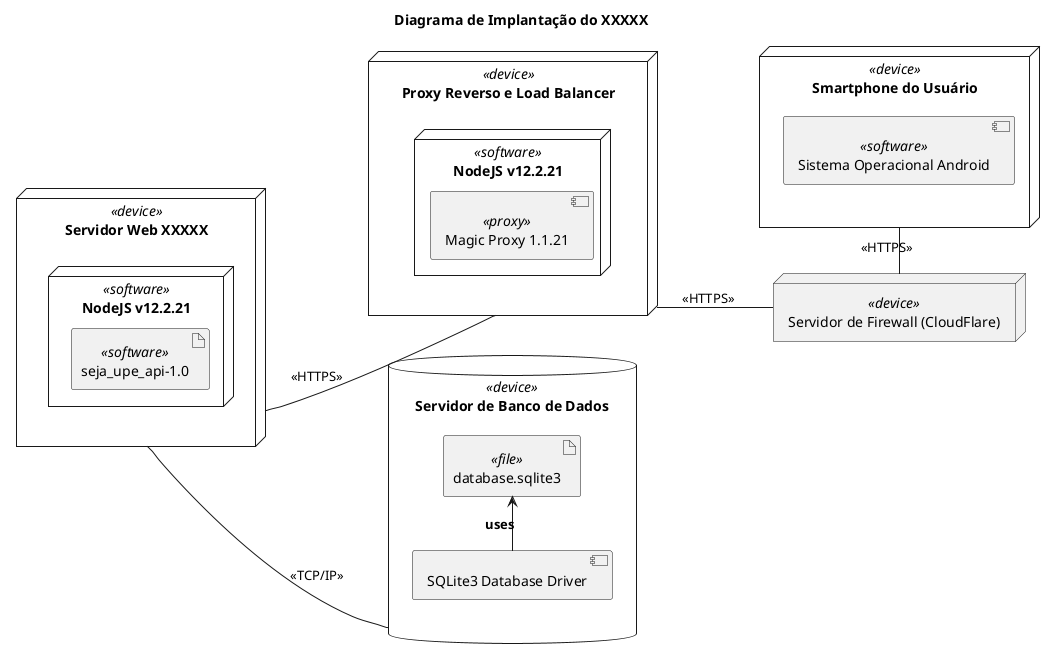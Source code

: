 @startuml "Component Diagram"

left to right direction

title "Diagrama de Implantação do XXXXX"

node "Smartphone do Usuário" <<device>> as NODE_SMARTPHONE {
  component "Sistema Operacional Android" <<software>>
}

node "Servidor de Firewall (CloudFlare)" <<device>> as NODE_CLOUDFLARE {

}

node "Proxy Reverso e Load Balancer" <<device>> as NODE_PROXY {
  node "NodeJS v12.2.21" <<software>> as NODE_PROXY_RUNTIME {
    component "Magic Proxy 1.1.21" <<proxy>>
  }
}

node "Servidor Web XXXXX" <<device>> as NODE_WEBSERVER {
  node "NodeJS v12.2.21" <<software>> as NODE_WEBSERVER_RUNTIME {
    artifact "seja_upe_api-1.0" <<software>>
  }
}

database "Servidor de Banco de Dados" <<device>> as NODE_DATABASE {
  component "SQLite3 Database Driver" as DATABASE_DRIVER
  artifact "database.sqlite3" <<file>> as DATABASE_FILE
  DATABASE_DRIVER -> DATABASE_FILE : <b>uses</b>
}

NODE_SMARTPHONE -left- NODE_CLOUDFLARE : <<HTTPS>>
NODE_CLOUDFLARE -up- NODE_PROXY : <<HTTPS>>
NODE_PROXY -up- NODE_WEBSERVER : <<HTTPS>>
NODE_WEBSERVER -down- NODE_DATABASE : <<TCP/IP>>

@enduml
